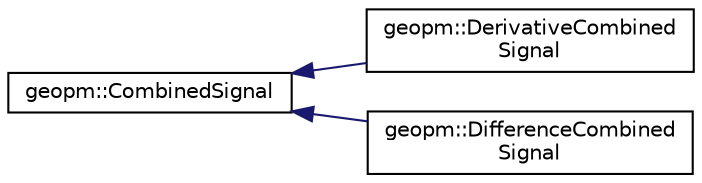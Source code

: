 digraph "Graphical Class Hierarchy"
{
  edge [fontname="Helvetica",fontsize="10",labelfontname="Helvetica",labelfontsize="10"];
  node [fontname="Helvetica",fontsize="10",shape=record];
  rankdir="LR";
  Node0 [label="geopm::CombinedSignal",height=0.2,width=0.4,color="black", fillcolor="white", style="filled",URL="$classgeopm_1_1_combined_signal.html",tooltip="Used by PlatformIO to define a signal as a function of other signals. "];
  Node0 -> Node1 [dir="back",color="midnightblue",fontsize="10",style="solid",fontname="Helvetica"];
  Node1 [label="geopm::DerivativeCombined\lSignal",height=0.2,width=0.4,color="black", fillcolor="white", style="filled",URL="$classgeopm_1_1_derivative_combined_signal.html",tooltip="Used by PlatformIO for CombinedSignals based on a derivative of another signal over time..."];
  Node0 -> Node2 [dir="back",color="midnightblue",fontsize="10",style="solid",fontname="Helvetica"];
  Node2 [label="geopm::DifferenceCombined\lSignal",height=0.2,width=0.4,color="black", fillcolor="white", style="filled",URL="$classgeopm_1_1_difference_combined_signal.html",tooltip="Used by PlatformIO for CombinedSignals based on a difference between two signals. ..."];
}
